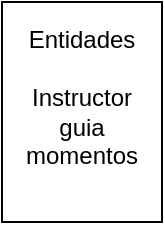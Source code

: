 <mxfile version="24.6.4" type="device">
  <diagram name="Página-1" id="kTULdreiGxjbtmzYMMeo">
    <mxGraphModel dx="662" dy="384" grid="1" gridSize="10" guides="1" tooltips="1" connect="1" arrows="1" fold="1" page="1" pageScale="1" pageWidth="827" pageHeight="1169" math="0" shadow="0">
      <root>
        <mxCell id="0" />
        <mxCell id="1" parent="0" />
        <mxCell id="YwI35glb4WTkXIQjEgCE-1" value="Entidades&lt;div&gt;&lt;br&gt;&lt;/div&gt;&lt;div&gt;Instructor&lt;/div&gt;&lt;div&gt;guia&lt;/div&gt;&lt;div&gt;momentos&lt;/div&gt;&lt;div&gt;&lt;br&gt;&lt;/div&gt;" style="rounded=0;whiteSpace=wrap;html=1;" vertex="1" parent="1">
          <mxGeometry x="150" y="200" width="80" height="110" as="geometry" />
        </mxCell>
      </root>
    </mxGraphModel>
  </diagram>
</mxfile>
